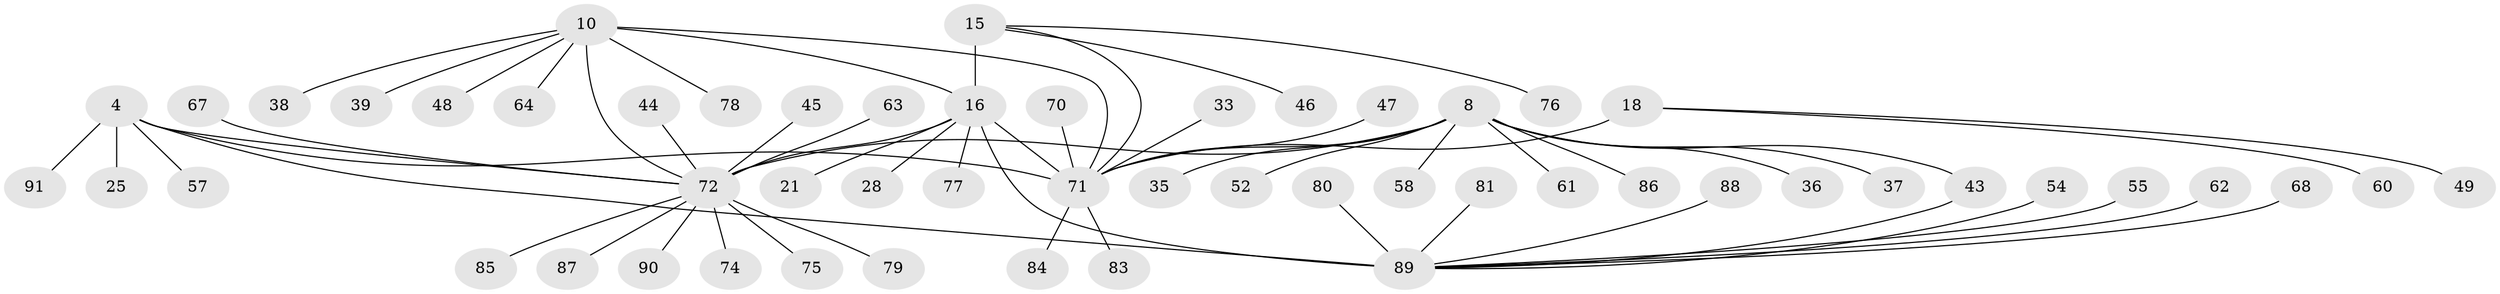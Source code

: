 // original degree distribution, {4: 0.06593406593406594, 10: 0.04395604395604396, 9: 0.03296703296703297, 8: 0.03296703296703297, 7: 0.03296703296703297, 6: 0.02197802197802198, 3: 0.02197802197802198, 1: 0.5934065934065934, 2: 0.15384615384615385}
// Generated by graph-tools (version 1.1) at 2025/57/03/04/25 21:57:46]
// undirected, 54 vertices, 60 edges
graph export_dot {
graph [start="1"]
  node [color=gray90,style=filled];
  4 [super="+1"];
  8 [super="+6"];
  10 [super="+9"];
  15 [super="+14"];
  16 [super="+13"];
  18 [super="+17"];
  21;
  25;
  28;
  33;
  35;
  36;
  37;
  38;
  39;
  43;
  44;
  45;
  46;
  47;
  48 [super="+26"];
  49;
  52;
  54;
  55;
  57;
  58;
  60;
  61;
  62;
  63;
  64;
  67;
  68;
  70;
  71 [super="+66+20+65"];
  72 [super="+7+59"];
  74;
  75;
  76;
  77 [super="+69"];
  78 [super="+32"];
  79;
  80 [super="+34"];
  81 [super="+73"];
  83;
  84 [super="+50"];
  85 [super="+23"];
  86 [super="+41"];
  87;
  88;
  89 [super="+30+31+51+82+3+22+40+53"];
  90;
  91;
  4 -- 25;
  4 -- 57;
  4 -- 91;
  4 -- 89 [weight=4];
  4 -- 71;
  4 -- 72 [weight=2];
  8 -- 35;
  8 -- 37;
  8 -- 52;
  8 -- 36;
  8 -- 71 [weight=2];
  8 -- 43;
  8 -- 58;
  8 -- 61;
  8 -- 86;
  8 -- 72 [weight=6];
  10 -- 38;
  10 -- 39;
  10 -- 64;
  10 -- 16;
  10 -- 48;
  10 -- 78;
  10 -- 71;
  10 -- 72 [weight=4];
  15 -- 16 [weight=4];
  15 -- 46;
  15 -- 76;
  15 -- 71;
  16 -- 28;
  16 -- 89 [weight=2];
  16 -- 21;
  16 -- 77;
  16 -- 71 [weight=2];
  16 -- 72;
  18 -- 60;
  18 -- 49;
  18 -- 71 [weight=4];
  33 -- 71;
  43 -- 89;
  44 -- 72;
  45 -- 72;
  47 -- 71;
  54 -- 89;
  55 -- 89;
  62 -- 89;
  63 -- 72;
  67 -- 72;
  68 -- 89;
  70 -- 71;
  71 -- 83;
  71 -- 84;
  72 -- 79;
  72 -- 85;
  72 -- 90;
  72 -- 74;
  72 -- 75;
  72 -- 87;
  80 -- 89;
  81 -- 89;
  88 -- 89;
}
